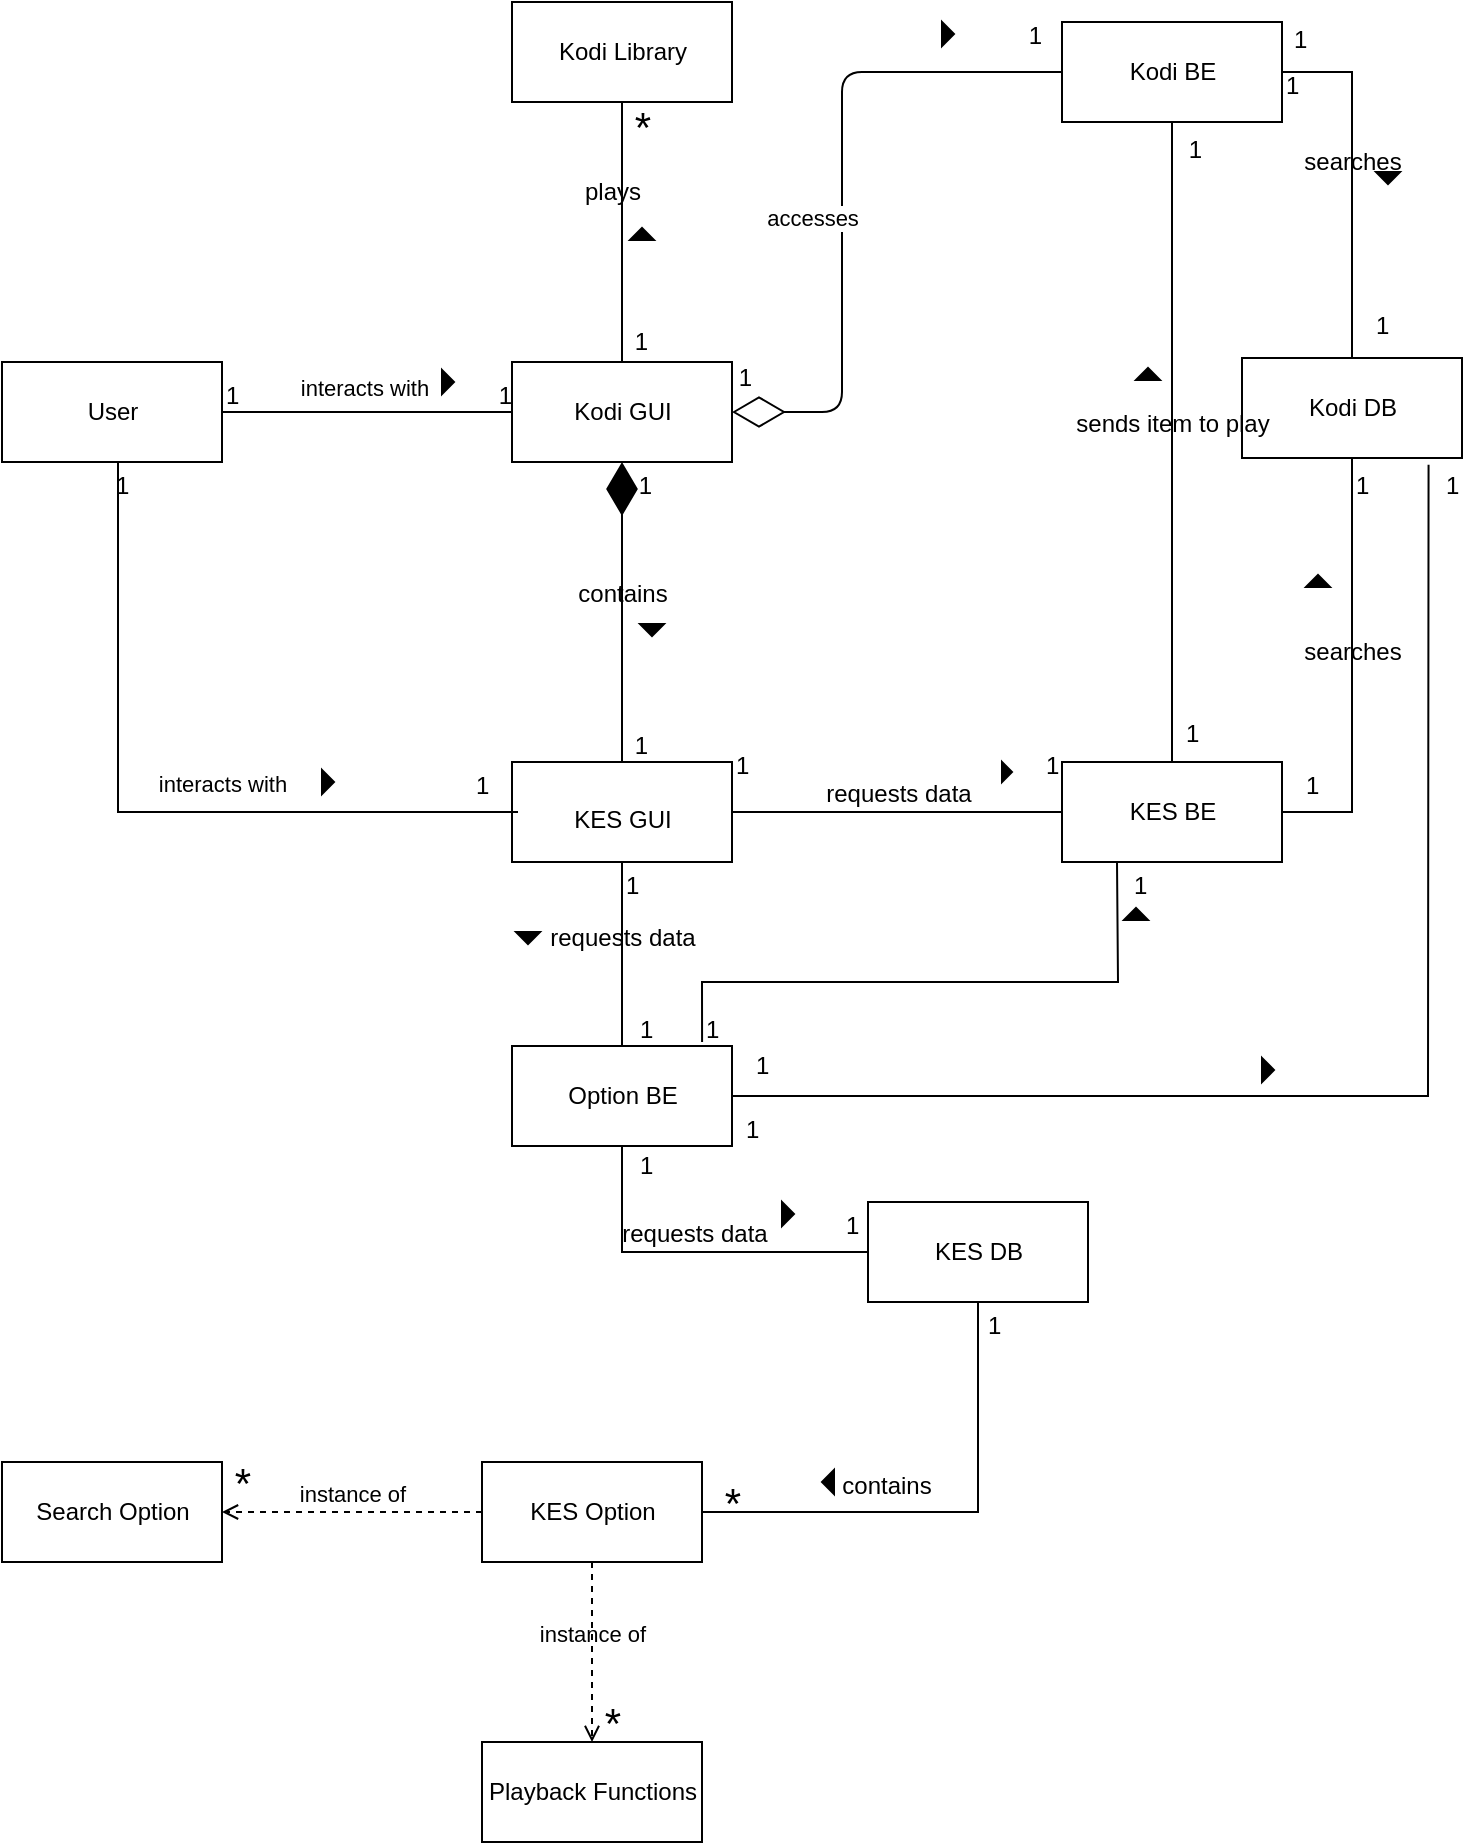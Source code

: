 <mxfile>
    <diagram id="5QyvUhvtowPXvdwHoXW4" name="Page-1">
        <mxGraphModel dx="1543" dy="885" grid="1" gridSize="10" guides="1" tooltips="1" connect="1" arrows="1" fold="1" page="1" pageScale="1" pageWidth="850" pageHeight="1100" math="0" shadow="0">
            <root>
                <mxCell id="0"/>
                <mxCell id="1" parent="0"/>
                <mxCell id="6" value="User" style="html=1;" parent="1" vertex="1">
                    <mxGeometry x="90" y="290" width="110" height="50" as="geometry"/>
                </mxCell>
                <mxCell id="7" value="Kodi GUI" style="html=1;" parent="1" vertex="1">
                    <mxGeometry x="345" y="290" width="110" height="50" as="geometry"/>
                </mxCell>
                <mxCell id="9" value="Kodi Library" style="html=1;" parent="1" vertex="1">
                    <mxGeometry x="345" y="110" width="110" height="50" as="geometry"/>
                </mxCell>
                <mxCell id="17" value="interacts with" style="endArrow=none;html=1;rounded=0;align=center;verticalAlign=top;endFill=0;labelBackgroundColor=none;exitX=1;exitY=0.5;exitDx=0;exitDy=0;entryX=0;entryY=0.5;entryDx=0;entryDy=0;" parent="1" source="6" target="7" edge="1">
                    <mxGeometry x="-0.022" y="25" relative="1" as="geometry">
                        <mxPoint x="310" y="700" as="sourcePoint"/>
                        <mxPoint x="510" y="700" as="targetPoint"/>
                        <mxPoint as="offset"/>
                    </mxGeometry>
                </mxCell>
                <mxCell id="18" value="1" style="resizable=0;html=1;align=left;verticalAlign=bottom;labelBackgroundColor=none;" parent="17" connectable="0" vertex="1">
                    <mxGeometry x="-1" relative="1" as="geometry"/>
                </mxCell>
                <mxCell id="20" value="1" style="resizable=0;html=1;align=right;verticalAlign=bottom;labelBackgroundColor=none;" parent="17" connectable="0" vertex="1">
                    <mxGeometry x="1" relative="1" as="geometry"/>
                </mxCell>
                <mxCell id="25" value="accesses" style="endArrow=diamondThin;endFill=0;endSize=24;html=1;entryX=1;entryY=0.5;entryDx=0;entryDy=0;exitX=0;exitY=0.5;exitDx=0;exitDy=0;" parent="1" source="93" target="7" edge="1">
                    <mxGeometry x="0.091" y="-15" width="160" relative="1" as="geometry">
                        <mxPoint x="60" y="690" as="sourcePoint"/>
                        <mxPoint x="220" y="690" as="targetPoint"/>
                        <mxPoint as="offset"/>
                        <Array as="points">
                            <mxPoint x="510" y="145"/>
                            <mxPoint x="510" y="315"/>
                        </Array>
                    </mxGeometry>
                </mxCell>
                <mxCell id="29" value="*" style="text;html=1;align=center;verticalAlign=middle;resizable=0;points=[];autosize=1;strokeColor=none;fillColor=none;fontSize=21;" parent="1" vertex="1">
                    <mxGeometry x="395" y="152" width="30" height="40" as="geometry"/>
                </mxCell>
                <mxCell id="30" value="&lt;font style=&quot;font-size: 12px;&quot;&gt;KES GUI&lt;/font&gt;" style="html=1;fontSize=21;" parent="1" vertex="1">
                    <mxGeometry x="345" y="490" width="110" height="50" as="geometry"/>
                </mxCell>
                <mxCell id="31" value="KES Option" style="html=1;fontSize=12;" parent="1" vertex="1">
                    <mxGeometry x="330" y="840" width="110" height="50" as="geometry"/>
                </mxCell>
                <mxCell id="32" value="" style="triangle;aspect=fixed;fillColor=strokeColor;fontSize=12;" parent="1" vertex="1">
                    <mxGeometry x="310" y="294" width="6" height="12" as="geometry"/>
                </mxCell>
                <mxCell id="33" value="contains" style="startArrow=diamondThin;endFill=1;endArrow=none;html=1;rounded=0;align=center;verticalAlign=bottom;labelBackgroundColor=none;fontSize=12;exitX=0.5;exitY=1;exitDx=0;exitDy=0;entryX=0.5;entryY=0;entryDx=0;entryDy=0;startSize=24;" parent="1" source="7" target="30" edge="1">
                    <mxGeometry relative="1" as="geometry">
                        <mxPoint x="145" y="442" as="sourcePoint"/>
                        <mxPoint x="285" y="442" as="targetPoint"/>
                    </mxGeometry>
                </mxCell>
                <mxCell id="34" value="" style="triangle;aspect=fixed;fillColor=strokeColor;fontSize=12;rotation=0;" parent="1" vertex="1">
                    <mxGeometry x="560" y="120" width="6" height="12" as="geometry"/>
                </mxCell>
                <mxCell id="38" value="" style="triangle;aspect=fixed;fillColor=strokeColor;fontSize=12;" parent="1" vertex="1">
                    <mxGeometry x="250" y="494" width="6" height="12" as="geometry"/>
                </mxCell>
                <mxCell id="39" value="&lt;span style=&quot;font-size: 11px;&quot;&gt;interacts with&lt;/span&gt;" style="endArrow=none;html=1;rounded=0;align=center;verticalAlign=bottom;labelBackgroundColor=none;fontSize=12;exitX=0.5;exitY=1;exitDx=0;exitDy=0;entryX=0;entryY=0.5;entryDx=0;entryDy=0;" parent="1" edge="1">
                    <mxGeometry x="0.211" y="5" relative="1" as="geometry">
                        <mxPoint x="148" y="340" as="sourcePoint"/>
                        <mxPoint x="348" y="515" as="targetPoint"/>
                        <Array as="points">
                            <mxPoint x="148" y="515"/>
                        </Array>
                        <mxPoint as="offset"/>
                    </mxGeometry>
                </mxCell>
                <mxCell id="41" value="KES BE" style="html=1;" parent="1" vertex="1">
                    <mxGeometry x="620" y="490" width="110" height="50" as="geometry"/>
                </mxCell>
                <mxCell id="42" value="KES DB" style="html=1;" parent="1" vertex="1">
                    <mxGeometry x="523" y="710" width="110" height="50" as="geometry"/>
                </mxCell>
                <mxCell id="43" value="Kodi DB" style="html=1;" parent="1" vertex="1">
                    <mxGeometry x="710" y="288" width="110" height="50" as="geometry"/>
                </mxCell>
                <mxCell id="44" value="" style="triangle;aspect=fixed;fillColor=strokeColor;fontSize=12;rotation=-90;" parent="1" vertex="1">
                    <mxGeometry x="407" y="220" width="6" height="12" as="geometry"/>
                </mxCell>
                <mxCell id="45" value="plays" style="endArrow=none;html=1;rounded=0;align=center;verticalAlign=bottom;labelBackgroundColor=none;fontSize=12;exitX=0.5;exitY=1;exitDx=0;exitDy=0;entryX=0.5;entryY=0;entryDx=0;entryDy=0;" parent="1" source="9" target="7" edge="1">
                    <mxGeometry x="-0.167" y="-5" relative="1" as="geometry">
                        <mxPoint x="485" y="102" as="sourcePoint"/>
                        <mxPoint x="625" y="102" as="targetPoint"/>
                        <Array as="points"/>
                        <mxPoint as="offset"/>
                    </mxGeometry>
                </mxCell>
                <mxCell id="46" value="" style="triangle;aspect=fixed;fillColor=strokeColor;fontSize=12;" parent="1" vertex="1">
                    <mxGeometry x="590" y="490" width="5" height="10" as="geometry"/>
                </mxCell>
                <mxCell id="47" value="requests data" style="endArrow=none;html=1;rounded=0;align=center;verticalAlign=bottom;labelBackgroundColor=none;fontSize=12;exitX=1;exitY=0.5;exitDx=0;exitDy=0;entryX=0;entryY=0.5;entryDx=0;entryDy=0;" parent="1" source="30" target="41" edge="1">
                    <mxGeometry x="0.006" relative="1" as="geometry">
                        <mxPoint x="530" y="512" as="sourcePoint"/>
                        <mxPoint x="670" y="512" as="targetPoint"/>
                        <mxPoint as="offset"/>
                    </mxGeometry>
                </mxCell>
                <mxCell id="48" value="" style="triangle;aspect=fixed;fillColor=strokeColor;fontSize=12;rotation=-90;" parent="1" vertex="1">
                    <mxGeometry x="745" y="393.5" width="6" height="12" as="geometry"/>
                </mxCell>
                <mxCell id="49" value="searches" style="endArrow=none;html=1;rounded=0;align=center;verticalAlign=bottom;labelBackgroundColor=none;fontSize=12;exitX=0.5;exitY=1;exitDx=0;exitDy=0;entryX=1;entryY=0.5;entryDx=0;entryDy=0;" parent="1" source="43" target="41" edge="1">
                    <mxGeometry relative="1" as="geometry">
                        <mxPoint x="320" y="752" as="sourcePoint"/>
                        <mxPoint x="460" y="752" as="targetPoint"/>
                        <Array as="points">
                            <mxPoint x="765" y="515"/>
                        </Array>
                        <mxPoint as="offset"/>
                    </mxGeometry>
                </mxCell>
                <mxCell id="52" value="1" style="resizable=0;html=1;align=right;verticalAlign=bottom;labelBackgroundColor=none;" parent="1" connectable="0" vertex="1">
                    <mxGeometry x="413" y="288" as="geometry"/>
                </mxCell>
                <mxCell id="55" value="1" style="resizable=0;html=1;align=right;verticalAlign=bottom;labelBackgroundColor=none;" parent="1" connectable="0" vertex="1">
                    <mxGeometry x="465" y="306" as="geometry"/>
                </mxCell>
                <mxCell id="56" value="1" style="resizable=0;html=1;align=right;verticalAlign=bottom;labelBackgroundColor=none;" parent="1" connectable="0" vertex="1">
                    <mxGeometry x="415" y="360" as="geometry"/>
                </mxCell>
                <mxCell id="57" value="1" style="resizable=0;html=1;align=right;verticalAlign=bottom;labelBackgroundColor=none;" parent="1" connectable="0" vertex="1">
                    <mxGeometry x="413" y="490" as="geometry"/>
                </mxCell>
                <mxCell id="61" value="1" style="resizable=0;html=1;align=left;verticalAlign=bottom;labelBackgroundColor=none;" parent="1" connectable="0" vertex="1">
                    <mxGeometry x="145" y="360" as="geometry"/>
                </mxCell>
                <mxCell id="62" value="1" style="resizable=0;html=1;align=left;verticalAlign=bottom;labelBackgroundColor=none;" parent="1" connectable="0" vertex="1">
                    <mxGeometry x="325" y="510" as="geometry"/>
                </mxCell>
                <mxCell id="63" value="1" style="resizable=0;html=1;align=left;verticalAlign=bottom;labelBackgroundColor=none;" parent="1" connectable="0" vertex="1">
                    <mxGeometry x="455" y="500" as="geometry"/>
                </mxCell>
                <mxCell id="66" value="1" style="resizable=0;html=1;align=left;verticalAlign=bottom;labelBackgroundColor=none;" parent="1" connectable="0" vertex="1">
                    <mxGeometry x="765" y="360" as="geometry"/>
                </mxCell>
                <mxCell id="67" value="1" style="resizable=0;html=1;align=left;verticalAlign=bottom;labelBackgroundColor=none;" parent="1" connectable="0" vertex="1">
                    <mxGeometry x="680" y="484" as="geometry"/>
                </mxCell>
                <mxCell id="68" value="1" style="resizable=0;html=1;align=left;verticalAlign=bottom;labelBackgroundColor=none;" parent="1" connectable="0" vertex="1">
                    <mxGeometry x="610" y="500" as="geometry"/>
                </mxCell>
                <mxCell id="70" value="" style="triangle;aspect=fixed;fillColor=strokeColor;fontSize=12;rotation=-90;" parent="1" vertex="1">
                    <mxGeometry x="654" y="560" width="6" height="12" as="geometry"/>
                </mxCell>
                <mxCell id="77" value="" style="endArrow=none;html=1;rounded=0;align=center;verticalAlign=bottom;labelBackgroundColor=none;fontSize=12;exitX=1;exitY=0.5;exitDx=0;exitDy=0;entryX=0.5;entryY=1;entryDx=0;entryDy=0;" parent="1" source="31" target="42" edge="1">
                    <mxGeometry relative="1" as="geometry">
                        <mxPoint x="220" y="902" as="sourcePoint"/>
                        <mxPoint x="360" y="902" as="targetPoint"/>
                        <Array as="points">
                            <mxPoint x="578" y="865"/>
                        </Array>
                    </mxGeometry>
                </mxCell>
                <mxCell id="78" value="contains" style="edgeLabel;html=1;align=center;verticalAlign=middle;resizable=0;points=[];fontSize=12;" parent="77" vertex="1" connectable="0">
                    <mxGeometry x="-0.368" y="1" relative="1" as="geometry">
                        <mxPoint x="15" y="-12" as="offset"/>
                    </mxGeometry>
                </mxCell>
                <mxCell id="79" value="*" style="text;html=1;align=center;verticalAlign=middle;resizable=0;points=[];autosize=1;strokeColor=none;fillColor=none;fontSize=21;" parent="1" vertex="1">
                    <mxGeometry x="440" y="840" width="30" height="40" as="geometry"/>
                </mxCell>
                <mxCell id="85" value="Search Option" style="html=1;fontSize=12;" parent="1" vertex="1">
                    <mxGeometry x="90" y="840" width="110" height="50" as="geometry"/>
                </mxCell>
                <mxCell id="86" value="Playback Functions" style="html=1;fontSize=12;" parent="1" vertex="1">
                    <mxGeometry x="330" y="980" width="110" height="50" as="geometry"/>
                </mxCell>
                <mxCell id="88" value="*" style="text;html=1;align=center;verticalAlign=middle;resizable=0;points=[];autosize=1;strokeColor=none;fillColor=none;fontSize=21;" parent="1" vertex="1">
                    <mxGeometry x="380" y="950" width="30" height="40" as="geometry"/>
                </mxCell>
                <mxCell id="89" value="*" style="text;html=1;align=center;verticalAlign=middle;resizable=0;points=[];autosize=1;strokeColor=none;fillColor=none;fontSize=21;" parent="1" vertex="1">
                    <mxGeometry x="195" y="830" width="30" height="40" as="geometry"/>
                </mxCell>
                <mxCell id="91" value="instance of" style="html=1;verticalAlign=bottom;labelBackgroundColor=none;endArrow=open;endFill=0;dashed=1;exitX=0;exitY=0.5;exitDx=0;exitDy=0;" edge="1" parent="1" source="31" target="85">
                    <mxGeometry width="160" relative="1" as="geometry">
                        <mxPoint x="405" y="740" as="sourcePoint"/>
                        <mxPoint x="145" y="760" as="targetPoint"/>
                    </mxGeometry>
                </mxCell>
                <mxCell id="90" value="" style="triangle;aspect=fixed;fillColor=strokeColor;fontSize=12;rotation=-180;" vertex="1" parent="1">
                    <mxGeometry x="500" y="844" width="6" height="12" as="geometry"/>
                </mxCell>
                <mxCell id="92" value="instance of" style="html=1;verticalAlign=bottom;labelBackgroundColor=none;endArrow=open;endFill=0;dashed=1;exitX=0.5;exitY=1;exitDx=0;exitDy=0;" edge="1" parent="1" source="31" target="86">
                    <mxGeometry width="160" relative="1" as="geometry">
                        <mxPoint x="185" y="1030" as="sourcePoint"/>
                        <mxPoint x="55" y="1030" as="targetPoint"/>
                    </mxGeometry>
                </mxCell>
                <mxCell id="93" value="Kodi BE" style="html=1;" vertex="1" parent="1">
                    <mxGeometry x="620" y="120" width="110" height="50" as="geometry"/>
                </mxCell>
                <mxCell id="94" value="searches" style="endArrow=none;html=1;rounded=0;align=center;verticalAlign=bottom;labelBackgroundColor=none;fontSize=12;exitX=1;exitY=0.5;exitDx=0;exitDy=0;entryX=0.5;entryY=0;entryDx=0;entryDy=0;" edge="1" parent="1" source="93" target="43">
                    <mxGeometry relative="1" as="geometry">
                        <mxPoint x="685" y="341" as="sourcePoint"/>
                        <mxPoint x="770" y="280" as="targetPoint"/>
                        <mxPoint as="offset"/>
                        <Array as="points">
                            <mxPoint x="765" y="145"/>
                        </Array>
                    </mxGeometry>
                </mxCell>
                <mxCell id="95" value="1" style="resizable=0;html=1;align=right;verticalAlign=bottom;labelBackgroundColor=none;" connectable="0" vertex="1" parent="1">
                    <mxGeometry x="610" y="135" as="geometry"/>
                </mxCell>
                <mxCell id="96" value="" style="triangle;aspect=fixed;fillColor=strokeColor;fontSize=12;rotation=90;" vertex="1" parent="1">
                    <mxGeometry x="780" y="192" width="6" height="12" as="geometry"/>
                </mxCell>
                <mxCell id="97" value="1" style="resizable=0;html=1;align=right;verticalAlign=bottom;labelBackgroundColor=none;" connectable="0" vertex="1" parent="1">
                    <mxGeometry x="690" y="192" as="geometry"/>
                </mxCell>
                <mxCell id="98" value="" style="triangle;aspect=fixed;fillColor=strokeColor;fontSize=12;rotation=90;" vertex="1" parent="1">
                    <mxGeometry x="412" y="418" width="6" height="12" as="geometry"/>
                </mxCell>
                <mxCell id="100" value="sends item to play" style="endArrow=none;html=1;rounded=0;align=center;verticalAlign=bottom;labelBackgroundColor=none;fontSize=12;exitX=0.5;exitY=1;exitDx=0;exitDy=0;entryX=0.5;entryY=0;entryDx=0;entryDy=0;" edge="1" parent="1" source="93" target="41">
                    <mxGeometry relative="1" as="geometry">
                        <mxPoint x="465" y="525" as="sourcePoint"/>
                        <mxPoint x="630" y="525" as="targetPoint"/>
                    </mxGeometry>
                </mxCell>
                <mxCell id="101" value="" style="triangle;aspect=fixed;fillColor=strokeColor;fontSize=12;rotation=-90;" vertex="1" parent="1">
                    <mxGeometry x="660" y="290" width="6" height="12" as="geometry"/>
                </mxCell>
                <mxCell id="102" value="1" style="resizable=0;html=1;align=left;verticalAlign=bottom;labelBackgroundColor=none;" connectable="0" vertex="1" parent="1">
                    <mxGeometry x="654" y="560" as="geometry"/>
                </mxCell>
                <mxCell id="104" value="1" style="resizable=0;html=1;align=left;verticalAlign=bottom;labelBackgroundColor=none;" connectable="0" vertex="1" parent="1">
                    <mxGeometry x="460" y="682" as="geometry"/>
                </mxCell>
                <mxCell id="107" value="1" style="resizable=0;html=1;align=left;verticalAlign=bottom;labelBackgroundColor=none;" connectable="0" vertex="1" parent="1">
                    <mxGeometry x="581" y="780" as="geometry"/>
                </mxCell>
                <mxCell id="110" value="1" style="resizable=0;html=1;align=left;verticalAlign=bottom;labelBackgroundColor=none;" connectable="0" vertex="1" parent="1">
                    <mxGeometry x="740" y="510" as="geometry"/>
                </mxCell>
                <mxCell id="111" value="1" style="resizable=0;html=1;align=left;verticalAlign=bottom;labelBackgroundColor=none;" connectable="0" vertex="1" parent="1">
                    <mxGeometry x="775" y="280" as="geometry"/>
                </mxCell>
                <mxCell id="112" value="1" style="resizable=0;html=1;align=left;verticalAlign=bottom;labelBackgroundColor=none;" connectable="0" vertex="1" parent="1">
                    <mxGeometry x="795" y="390" as="geometry">
                        <mxPoint x="-61" y="-253" as="offset"/>
                    </mxGeometry>
                </mxCell>
                <mxCell id="113" value="Option BE" style="html=1;" vertex="1" parent="1">
                    <mxGeometry x="345" y="632" width="110" height="50" as="geometry"/>
                </mxCell>
                <mxCell id="114" value="requests data" style="endArrow=none;html=1;rounded=0;align=center;verticalAlign=bottom;labelBackgroundColor=none;fontSize=12;exitX=0.5;exitY=1;exitDx=0;exitDy=0;entryX=0.5;entryY=0;entryDx=0;entryDy=0;" edge="1" parent="1" source="30" target="113">
                    <mxGeometry x="0.006" relative="1" as="geometry">
                        <mxPoint x="465" y="525" as="sourcePoint"/>
                        <mxPoint x="630" y="525" as="targetPoint"/>
                        <mxPoint as="offset"/>
                    </mxGeometry>
                </mxCell>
                <mxCell id="115" value="requests data" style="endArrow=none;html=1;rounded=0;align=center;verticalAlign=bottom;labelBackgroundColor=none;fontSize=12;exitX=0.5;exitY=1;exitDx=0;exitDy=0;entryX=0;entryY=0.5;entryDx=0;entryDy=0;" edge="1" parent="1" source="113" target="42">
                    <mxGeometry x="0.006" relative="1" as="geometry">
                        <mxPoint x="465" y="525" as="sourcePoint"/>
                        <mxPoint x="630" y="525" as="targetPoint"/>
                        <mxPoint as="offset"/>
                        <Array as="points">
                            <mxPoint x="400" y="735"/>
                        </Array>
                    </mxGeometry>
                </mxCell>
                <mxCell id="117" value="" style="endArrow=none;html=1;rounded=0;align=center;verticalAlign=bottom;labelBackgroundColor=none;fontSize=12;exitX=0.864;exitY=-0.04;exitDx=0;exitDy=0;entryX=0.25;entryY=1;entryDx=0;entryDy=0;exitPerimeter=0;" edge="1" parent="1" source="113" target="41">
                    <mxGeometry x="0.006" relative="1" as="geometry">
                        <mxPoint x="465" y="654.5" as="sourcePoint"/>
                        <mxPoint x="650.02" y="180" as="targetPoint"/>
                        <mxPoint as="offset"/>
                        <Array as="points">
                            <mxPoint x="440" y="600"/>
                            <mxPoint x="648" y="600"/>
                        </Array>
                    </mxGeometry>
                </mxCell>
                <mxCell id="118" value="" style="endArrow=none;html=1;rounded=0;align=center;verticalAlign=bottom;labelBackgroundColor=none;fontSize=12;exitX=1;exitY=0.5;exitDx=0;exitDy=0;entryX=0.848;entryY=1.068;entryDx=0;entryDy=0;entryPerimeter=0;" edge="1" parent="1" source="113" target="43">
                    <mxGeometry x="0.006" relative="1" as="geometry">
                        <mxPoint x="465" y="667" as="sourcePoint"/>
                        <mxPoint x="657.5" y="550" as="targetPoint"/>
                        <mxPoint as="offset"/>
                        <Array as="points">
                            <mxPoint x="803" y="657"/>
                        </Array>
                    </mxGeometry>
                </mxCell>
                <mxCell id="120" value="1" style="resizable=0;html=1;align=left;verticalAlign=bottom;labelBackgroundColor=none;" connectable="0" vertex="1" parent="1">
                    <mxGeometry x="465" y="650" as="geometry"/>
                </mxCell>
                <mxCell id="121" value="1" style="resizable=0;html=1;align=left;verticalAlign=bottom;labelBackgroundColor=none;" connectable="0" vertex="1" parent="1">
                    <mxGeometry x="407" y="700" as="geometry"/>
                </mxCell>
                <mxCell id="122" value="1" style="resizable=0;html=1;align=left;verticalAlign=bottom;labelBackgroundColor=none;" connectable="0" vertex="1" parent="1">
                    <mxGeometry x="730" y="160" as="geometry"/>
                </mxCell>
                <mxCell id="123" value="1" style="resizable=0;html=1;align=left;verticalAlign=bottom;labelBackgroundColor=none;" connectable="0" vertex="1" parent="1">
                    <mxGeometry x="510" y="730" as="geometry"/>
                </mxCell>
                <mxCell id="124" value="1" style="resizable=0;html=1;align=left;verticalAlign=bottom;labelBackgroundColor=none;" connectable="0" vertex="1" parent="1">
                    <mxGeometry x="400" y="560" as="geometry"/>
                </mxCell>
                <mxCell id="125" value="1" style="resizable=0;html=1;align=left;verticalAlign=bottom;labelBackgroundColor=none;" connectable="0" vertex="1" parent="1">
                    <mxGeometry x="440" y="632" as="geometry"/>
                </mxCell>
                <mxCell id="126" value="1" style="resizable=0;html=1;align=left;verticalAlign=bottom;labelBackgroundColor=none;" connectable="0" vertex="1" parent="1">
                    <mxGeometry x="407" y="632" as="geometry"/>
                </mxCell>
                <mxCell id="127" value="1" style="resizable=0;html=1;align=left;verticalAlign=bottom;labelBackgroundColor=none;" connectable="0" vertex="1" parent="1">
                    <mxGeometry x="810" y="360" as="geometry"/>
                </mxCell>
                <mxCell id="128" value="" style="triangle;aspect=fixed;fillColor=strokeColor;fontSize=12;rotation=0;" vertex="1" parent="1">
                    <mxGeometry x="480" y="710" width="6" height="12" as="geometry"/>
                </mxCell>
                <mxCell id="129" value="" style="triangle;aspect=fixed;fillColor=strokeColor;fontSize=12;rotation=0;" vertex="1" parent="1">
                    <mxGeometry x="720" y="638" width="6" height="12" as="geometry"/>
                </mxCell>
                <mxCell id="131" value="" style="triangle;aspect=fixed;fillColor=strokeColor;fontSize=12;rotation=90;" vertex="1" parent="1">
                    <mxGeometry x="350" y="572" width="6" height="12" as="geometry"/>
                </mxCell>
            </root>
        </mxGraphModel>
    </diagram>
</mxfile>